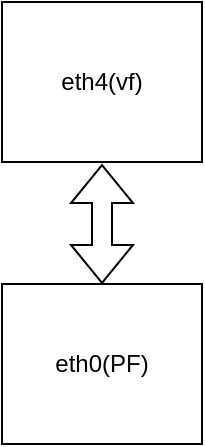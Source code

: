 <mxfile version="21.3.7" type="github">
  <diagram name="第 1 页" id="0JDSE7pcA5rbTJv79BHR">
    <mxGraphModel dx="1252" dy="786" grid="1" gridSize="10" guides="1" tooltips="1" connect="1" arrows="1" fold="1" page="1" pageScale="1" pageWidth="827" pageHeight="1169" math="0" shadow="0">
      <root>
        <mxCell id="0" />
        <mxCell id="1" parent="0" />
        <mxCell id="XhYvx_1dPJksBXFza-ul-1" value="eth0(PF)" style="rounded=0;whiteSpace=wrap;html=1;" vertex="1" parent="1">
          <mxGeometry x="190" y="360" width="100" height="80" as="geometry" />
        </mxCell>
        <mxCell id="XhYvx_1dPJksBXFza-ul-2" value="eth4(vf)" style="rounded=0;whiteSpace=wrap;html=1;" vertex="1" parent="1">
          <mxGeometry x="190" y="219" width="100" height="80" as="geometry" />
        </mxCell>
        <mxCell id="XhYvx_1dPJksBXFza-ul-3" value="" style="shape=flexArrow;endArrow=classic;startArrow=classic;html=1;rounded=0;" edge="1" parent="1" source="XhYvx_1dPJksBXFza-ul-1">
          <mxGeometry width="100" height="100" relative="1" as="geometry">
            <mxPoint x="140" y="380" as="sourcePoint" />
            <mxPoint x="240" y="300" as="targetPoint" />
          </mxGeometry>
        </mxCell>
      </root>
    </mxGraphModel>
  </diagram>
</mxfile>
